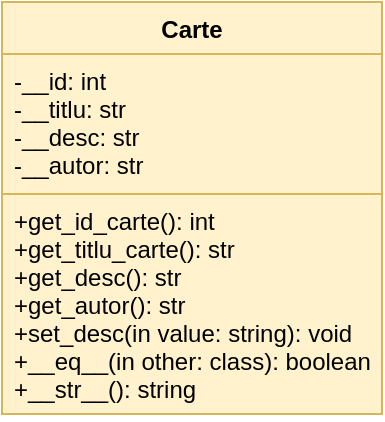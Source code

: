 <mxfile version="15.7.3" type="github"><diagram id="O_mTzUpzMr4VitBkIJPV" name="Page-1"><mxGraphModel dx="620" dy="345" grid="1" gridSize="10" guides="1" tooltips="1" connect="1" arrows="1" fold="1" page="1" pageScale="1" pageWidth="827" pageHeight="1169" math="0" shadow="0"><root><mxCell id="0"/><mxCell id="1" parent="0"/><mxCell id="nRQIgmMR0gxqOUjfrYXt-25" value="Carte" style="swimlane;fontStyle=1;align=center;verticalAlign=top;childLayout=stackLayout;horizontal=1;startSize=26;horizontalStack=0;resizeParent=1;resizeParentMax=0;resizeLast=0;collapsible=1;marginBottom=0;fillColor=#fff2cc;strokeColor=#d6b656;" vertex="1" parent="1"><mxGeometry x="360" y="270" width="190" height="206" as="geometry"><mxRectangle x="349" y="280" width="60" height="26" as="alternateBounds"/></mxGeometry></mxCell><mxCell id="nRQIgmMR0gxqOUjfrYXt-26" value="-__id: int&#10;-__titlu: str&#10;-__desc: str&#10;-__autor: str" style="text;strokeColor=#d6b656;fillColor=#fff2cc;align=left;verticalAlign=top;spacingLeft=4;spacingRight=4;overflow=hidden;rotatable=0;points=[[0,0.5],[1,0.5]];portConstraint=eastwest;" vertex="1" parent="nRQIgmMR0gxqOUjfrYXt-25"><mxGeometry y="26" width="190" height="70" as="geometry"/></mxCell><mxCell id="nRQIgmMR0gxqOUjfrYXt-28" value="+get_id_carte(): int&#10;+get_titlu_carte(): str&#10;+get_desc(): str&#10;+get_autor(): str&#10;+set_desc(in value: string): void&#10;+__eq__(in other: class): boolean&#10;+__str__(): string" style="text;strokeColor=#d6b656;fillColor=#fff2cc;align=left;verticalAlign=top;spacingLeft=4;spacingRight=4;overflow=hidden;rotatable=0;points=[[0,0.5],[1,0.5]];portConstraint=eastwest;" vertex="1" parent="nRQIgmMR0gxqOUjfrYXt-25"><mxGeometry y="96" width="190" height="110" as="geometry"/></mxCell></root></mxGraphModel></diagram></mxfile>
